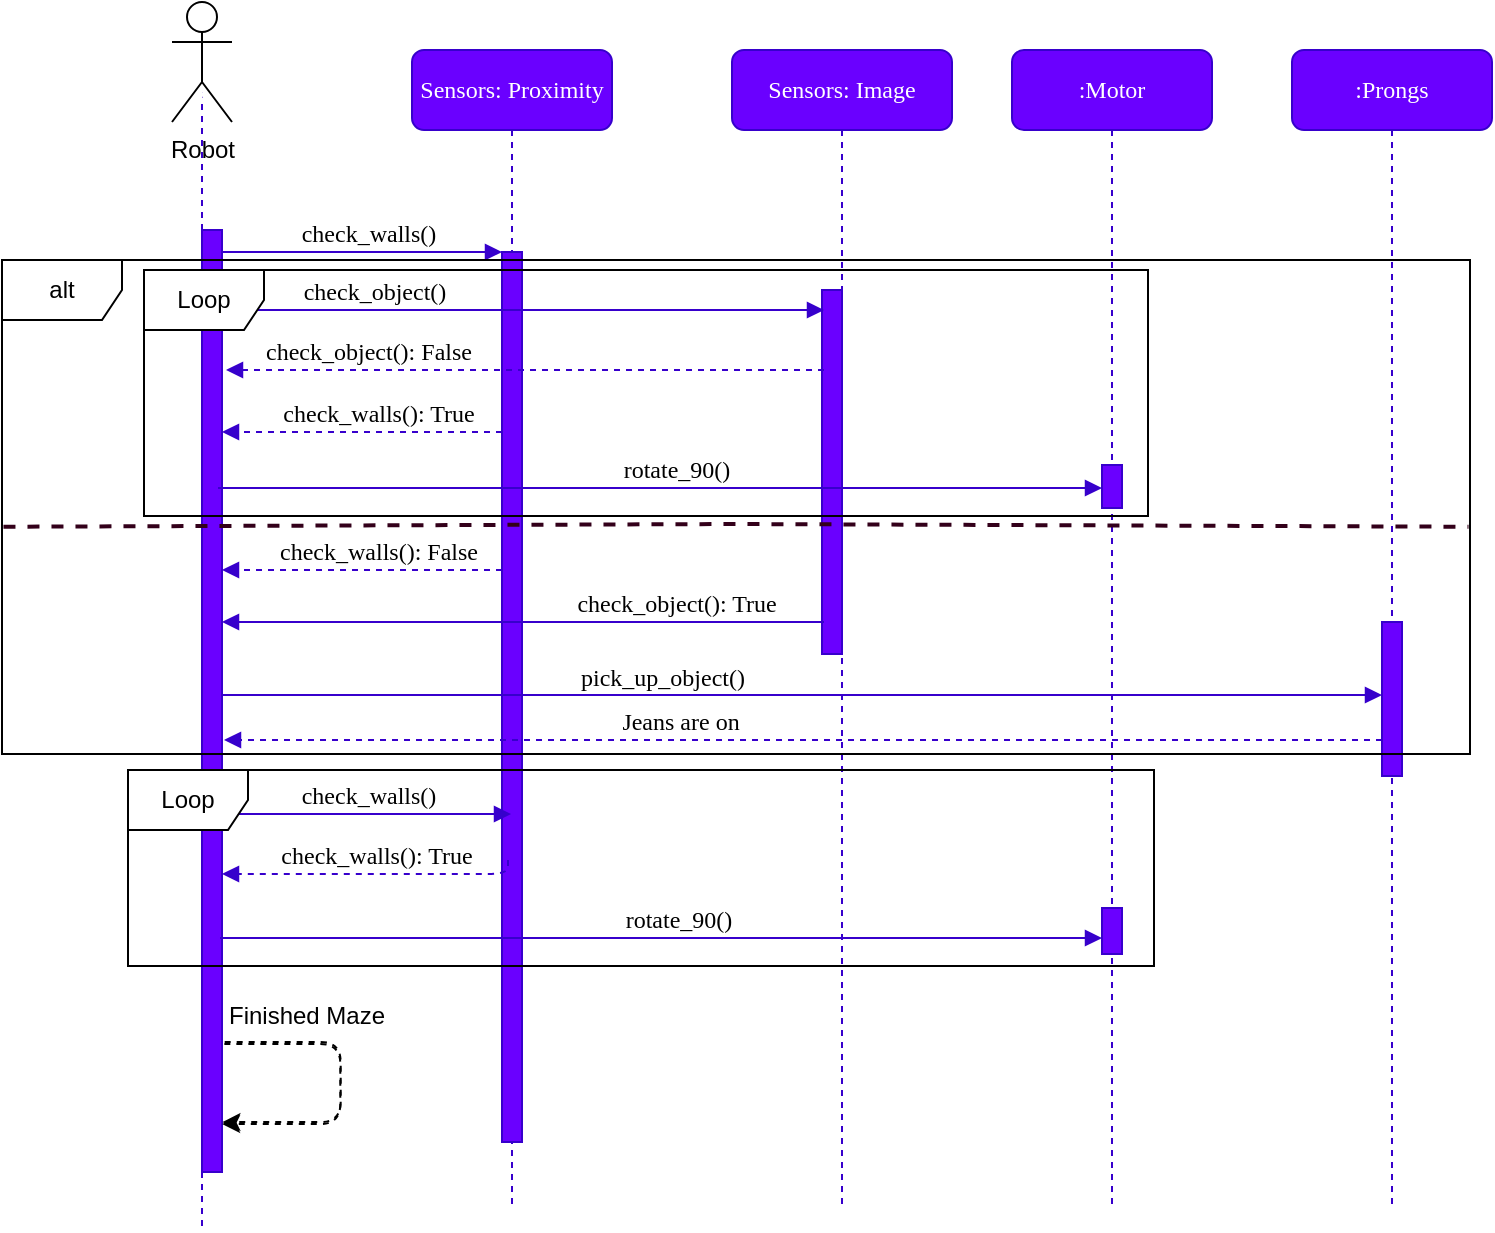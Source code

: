 <mxfile version="14.4.3" type="device"><diagram name="Page-1" id="13e1069c-82ec-6db2-03f1-153e76fe0fe0"><mxGraphModel dx="2105" dy="1065" grid="0" gridSize="10" guides="1" tooltips="1" connect="1" arrows="1" fold="1" page="1" pageScale="1" pageWidth="1100" pageHeight="850" background="#ffffff" math="0" shadow="0"><root><mxCell id="0"/><mxCell id="1" parent="0"/><mxCell id="7baba1c4bc27f4b0-2" value="Sensors: Proximity" style="shape=umlLifeline;perimeter=lifelinePerimeter;whiteSpace=wrap;html=1;container=1;collapsible=0;recursiveResize=0;outlineConnect=0;rounded=1;shadow=0;comic=0;labelBackgroundColor=none;strokeWidth=1;fontFamily=Verdana;fontSize=12;align=center;fillColor=#6a00ff;strokeColor=#3700CC;fontColor=#ffffff;" parent="1" vertex="1"><mxGeometry x="240" y="80" width="100" height="580" as="geometry"/></mxCell><mxCell id="7baba1c4bc27f4b0-10" value="" style="html=1;points=[];perimeter=orthogonalPerimeter;rounded=0;shadow=0;comic=0;labelBackgroundColor=none;strokeWidth=1;fontFamily=Verdana;fontSize=12;align=center;fillColor=#6a00ff;strokeColor=#3700CC;fontColor=#ffffff;" parent="7baba1c4bc27f4b0-2" vertex="1"><mxGeometry x="45" y="101" width="10" height="445" as="geometry"/></mxCell><mxCell id="7baba1c4bc27f4b0-3" value="Sensors: Image" style="shape=umlLifeline;perimeter=lifelinePerimeter;whiteSpace=wrap;html=1;container=1;collapsible=0;recursiveResize=0;outlineConnect=0;rounded=1;shadow=0;comic=0;labelBackgroundColor=none;strokeWidth=1;fontFamily=Verdana;fontSize=12;align=center;fillColor=#6a00ff;strokeColor=#3700CC;fontColor=#ffffff;" parent="1" vertex="1"><mxGeometry x="400" y="80" width="110" height="580" as="geometry"/></mxCell><mxCell id="7baba1c4bc27f4b0-13" value="" style="html=1;points=[];perimeter=orthogonalPerimeter;rounded=0;shadow=0;comic=0;labelBackgroundColor=none;strokeWidth=1;fontFamily=Verdana;fontSize=12;align=center;fillColor=#6a00ff;strokeColor=#3700CC;fontColor=#ffffff;" parent="7baba1c4bc27f4b0-3" vertex="1"><mxGeometry x="45" y="120" width="10" height="182" as="geometry"/></mxCell><mxCell id="7baba1c4bc27f4b0-4" value=":Motor" style="shape=umlLifeline;perimeter=lifelinePerimeter;whiteSpace=wrap;html=1;container=1;collapsible=0;recursiveResize=0;outlineConnect=0;rounded=1;shadow=0;comic=0;labelBackgroundColor=none;strokeWidth=1;fontFamily=Verdana;fontSize=12;align=center;fillColor=#6a00ff;strokeColor=#3700CC;fontColor=#ffffff;" parent="1" vertex="1"><mxGeometry x="540" y="80" width="100" height="580" as="geometry"/></mxCell><mxCell id="7baba1c4bc27f4b0-16" value="" style="html=1;points=[];perimeter=orthogonalPerimeter;rounded=0;shadow=0;comic=0;labelBackgroundColor=none;strokeWidth=1;fontFamily=Verdana;fontSize=12;align=center;fillColor=#6a00ff;strokeColor=#3700CC;fontColor=#ffffff;" parent="7baba1c4bc27f4b0-4" vertex="1"><mxGeometry x="45" y="207.5" width="10" height="21.5" as="geometry"/></mxCell><mxCell id="8jV_199-SeGqaky22mvX-5" value="" style="html=1;points=[];perimeter=orthogonalPerimeter;rounded=0;shadow=0;comic=0;labelBackgroundColor=none;strokeWidth=1;fontFamily=Verdana;fontSize=12;align=center;fillColor=#6a00ff;strokeColor=#3700CC;fontColor=#ffffff;" vertex="1" parent="7baba1c4bc27f4b0-4"><mxGeometry x="45" y="429" width="10" height="23" as="geometry"/></mxCell><mxCell id="7baba1c4bc27f4b0-5" value=":Prongs" style="shape=umlLifeline;perimeter=lifelinePerimeter;whiteSpace=wrap;html=1;container=1;collapsible=0;recursiveResize=0;outlineConnect=0;rounded=1;shadow=0;comic=0;labelBackgroundColor=none;strokeWidth=1;fontFamily=Verdana;fontSize=12;align=center;fillColor=#6a00ff;strokeColor=#3700CC;fontColor=#ffffff;" parent="1" vertex="1"><mxGeometry x="680" y="80" width="100" height="580" as="geometry"/></mxCell><mxCell id="7baba1c4bc27f4b0-19" value="" style="html=1;points=[];perimeter=orthogonalPerimeter;rounded=0;shadow=0;comic=0;labelBackgroundColor=none;strokeWidth=1;fontFamily=Verdana;fontSize=12;align=center;fillColor=#6a00ff;strokeColor=#3700CC;fontColor=#ffffff;" parent="7baba1c4bc27f4b0-5" vertex="1"><mxGeometry x="45" y="286" width="10" height="77" as="geometry"/></mxCell><mxCell id="7baba1c4bc27f4b0-8" value=":Robot" style="shape=umlLifeline;perimeter=lifelinePerimeter;whiteSpace=wrap;html=1;container=1;collapsible=0;recursiveResize=0;outlineConnect=0;rounded=1;shadow=0;comic=0;labelBackgroundColor=none;strokeWidth=1;fontFamily=Verdana;fontSize=12;align=center;fillColor=#6a00ff;strokeColor=#3700CC;fontColor=#ffffff;size=0;" parent="1" vertex="1"><mxGeometry x="90" y="101" width="90" height="569" as="geometry"/></mxCell><mxCell id="7baba1c4bc27f4b0-9" value="" style="html=1;points=[];perimeter=orthogonalPerimeter;rounded=0;shadow=0;comic=0;labelBackgroundColor=none;strokeWidth=1;fontFamily=Verdana;fontSize=12;align=center;fillColor=#6a00ff;strokeColor=#3700CC;fontColor=#ffffff;" parent="7baba1c4bc27f4b0-8" vertex="1"><mxGeometry x="45" y="69" width="10" height="471" as="geometry"/></mxCell><mxCell id="7baba1c4bc27f4b0-11" value="&lt;font color=&quot;#000000&quot;&gt;check_walls()&lt;/font&gt;" style="html=1;verticalAlign=bottom;endArrow=block;entryX=0;entryY=0;labelBackgroundColor=none;fontFamily=Verdana;fontSize=12;edgeStyle=elbowEdgeStyle;elbow=vertical;fillColor=#6a00ff;strokeColor=#3700CC;" parent="1" source="7baba1c4bc27f4b0-9" target="7baba1c4bc27f4b0-10" edge="1"><mxGeometry x="0.042" relative="1" as="geometry"><mxPoint x="220" y="190" as="sourcePoint"/><mxPoint as="offset"/></mxGeometry></mxCell><mxCell id="7baba1c4bc27f4b0-14" value="&lt;font color=&quot;#000000&quot;&gt;check_object()&lt;/font&gt;" style="html=1;verticalAlign=bottom;endArrow=block;labelBackgroundColor=none;fontFamily=Verdana;fontSize=12;edgeStyle=elbowEdgeStyle;elbow=vertical;fillColor=#6a00ff;strokeColor=#3700CC;" parent="1" source="7baba1c4bc27f4b0-8" edge="1"><mxGeometry x="-0.451" relative="1" as="geometry"><mxPoint x="290" y="200" as="sourcePoint"/><mxPoint x="446" y="210" as="targetPoint"/><Array as="points"><mxPoint x="320" y="210"/></Array><mxPoint as="offset"/></mxGeometry></mxCell><mxCell id="RD06-DpfFJrwMfAc28Nz-2" value="check_walls(): True" style="html=1;verticalAlign=bottom;endArrow=block;labelBackgroundColor=none;fontFamily=Verdana;fontSize=12;edgeStyle=elbowEdgeStyle;elbow=vertical;fillColor=#6a00ff;strokeColor=#3700CC;dashed=1;" parent="1" source="7baba1c4bc27f4b0-10" target="7baba1c4bc27f4b0-9" edge="1"><mxGeometry x="-0.111" relative="1" as="geometry"><mxPoint x="160.0" y="230" as="sourcePoint"/><mxPoint x="295.0" y="230" as="targetPoint"/><mxPoint as="offset"/><Array as="points"><mxPoint x="265" y="271"/><mxPoint x="260" y="260"/><mxPoint x="270" y="270"/><mxPoint x="250" y="250"/><mxPoint x="240" y="240"/></Array></mxGeometry></mxCell><mxCell id="RD06-DpfFJrwMfAc28Nz-4" value="&lt;font color=&quot;#000000&quot;&gt;check_object(): False&lt;/font&gt;" style="html=1;verticalAlign=bottom;endArrow=block;labelBackgroundColor=none;fontFamily=Verdana;fontSize=12;edgeStyle=elbowEdgeStyle;elbow=vertical;fillColor=#6a00ff;strokeColor=#3700CC;dashed=1;" parent="1" edge="1"><mxGeometry x="0.525" relative="1" as="geometry"><mxPoint x="446" y="240" as="sourcePoint"/><mxPoint x="147" y="240" as="targetPoint"/><mxPoint as="offset"/><Array as="points"><mxPoint x="400" y="240"/><mxPoint x="405" y="220"/><mxPoint x="395" y="210"/></Array></mxGeometry></mxCell><mxCell id="RD06-DpfFJrwMfAc28Nz-5" value="alt" style="shape=umlFrame;whiteSpace=wrap;html=1;strokeColor=#000000;" parent="1" vertex="1"><mxGeometry x="35" y="185" width="734" height="247" as="geometry"/></mxCell><mxCell id="RD06-DpfFJrwMfAc28Nz-8" value="&lt;font color=&quot;#000000&quot;&gt;check_object(): True&lt;/font&gt;" style="html=1;verticalAlign=bottom;endArrow=block;labelBackgroundColor=none;fontFamily=Verdana;fontSize=12;edgeStyle=elbowEdgeStyle;elbow=vertical;fillColor=#6a00ff;strokeColor=#3700CC;" parent="1" target="7baba1c4bc27f4b0-9" edge="1"><mxGeometry x="-0.508" relative="1" as="geometry"><mxPoint x="446" y="366" as="sourcePoint"/><mxPoint x="291" y="340" as="targetPoint"/><mxPoint as="offset"/><Array as="points"><mxPoint x="338" y="366"/><mxPoint x="273" y="356"/><mxPoint x="260" y="340"/><mxPoint x="396" y="340"/><mxPoint x="401" y="320"/><mxPoint x="391" y="310"/></Array></mxGeometry></mxCell><mxCell id="RD06-DpfFJrwMfAc28Nz-9" value="&lt;font color=&quot;#000000&quot;&gt;rotate_90()&lt;/font&gt;" style="html=1;verticalAlign=bottom;endArrow=block;labelBackgroundColor=none;fontFamily=Verdana;fontSize=12;edgeStyle=elbowEdgeStyle;elbow=vertical;fillColor=#6a00ff;strokeColor=#3700CC;" parent="1" target="7baba1c4bc27f4b0-16" edge="1"><mxGeometry x="0.037" relative="1" as="geometry"><mxPoint x="143" y="299" as="sourcePoint"/><mxPoint x="288" y="283" as="targetPoint"/><mxPoint as="offset"/><Array as="points"><mxPoint x="507" y="299"/></Array></mxGeometry></mxCell><mxCell id="RD06-DpfFJrwMfAc28Nz-10" value="&lt;font color=&quot;#000000&quot;&gt;Robot&lt;/font&gt;" style="shape=umlActor;verticalLabelPosition=bottom;verticalAlign=top;html=1;outlineConnect=0;strokeColor=#000000;" parent="1" vertex="1"><mxGeometry x="120" y="56" width="30" height="60" as="geometry"/></mxCell><mxCell id="RD06-DpfFJrwMfAc28Nz-14" value="&lt;font color=&quot;#000000&quot;&gt;check_walls(): True&lt;/font&gt;" style="html=1;verticalAlign=bottom;endArrow=block;labelBackgroundColor=none;fontFamily=Verdana;fontSize=12;edgeStyle=elbowEdgeStyle;elbow=vertical;fillColor=#6a00ff;strokeColor=#3700CC;dashed=1;" parent="1" edge="1"><mxGeometry x="-0.027" relative="1" as="geometry"><mxPoint x="288" y="485" as="sourcePoint"/><mxPoint x="145" y="492" as="targetPoint"/><mxPoint as="offset"/><Array as="points"><mxPoint x="203" y="492"/><mxPoint x="245" y="497"/><mxPoint x="229" y="487"/><mxPoint x="534" y="731"/></Array></mxGeometry></mxCell><mxCell id="RD06-DpfFJrwMfAc28Nz-16" value="&lt;font color=&quot;#000000&quot;&gt;check_walls(): False&lt;/font&gt;" style="html=1;verticalAlign=bottom;endArrow=block;labelBackgroundColor=none;fontFamily=Verdana;fontSize=12;edgeStyle=elbowEdgeStyle;elbow=vertical;fillColor=#6a00ff;strokeColor=#3700CC;dashed=1;" parent="1" edge="1"><mxGeometry x="-0.111" relative="1" as="geometry"><mxPoint x="285" y="340" as="sourcePoint"/><mxPoint x="145.0" y="340" as="targetPoint"/><mxPoint as="offset"/><Array as="points"><mxPoint x="265" y="340"/><mxPoint x="260" y="329"/><mxPoint x="270" y="339"/><mxPoint x="250" y="319"/><mxPoint x="240" y="309"/></Array></mxGeometry></mxCell><mxCell id="RD06-DpfFJrwMfAc28Nz-17" value="Jeans are on" style="html=1;verticalAlign=bottom;endArrow=block;labelBackgroundColor=none;fontFamily=Verdana;fontSize=12;edgeStyle=elbowEdgeStyle;elbow=vertical;fillColor=#6a00ff;strokeColor=#3700CC;dashed=1;" parent="1" edge="1" source="7baba1c4bc27f4b0-19"><mxGeometry x="0.213" relative="1" as="geometry"><mxPoint x="718" y="425" as="sourcePoint"/><mxPoint x="146" y="425" as="targetPoint"/><mxPoint as="offset"/><Array as="points"><mxPoint x="561" y="425"/><mxPoint x="548" y="409"/><mxPoint x="684" y="409"/><mxPoint x="689" y="389"/><mxPoint x="679" y="379"/></Array></mxGeometry></mxCell><mxCell id="RD06-DpfFJrwMfAc28Nz-18" value="" style="endArrow=none;dashed=1;html=1;strokeWidth=2;entryX=0.999;entryY=0.54;entryDx=0;entryDy=0;entryPerimeter=0;fillColor=#1ba1e2;strokeColor=#33001A;exitX=0.001;exitY=0.54;exitDx=0;exitDy=0;exitPerimeter=0;" parent="1" source="RD06-DpfFJrwMfAc28Nz-5" target="RD06-DpfFJrwMfAc28Nz-5" edge="1"><mxGeometry width="50" height="50" relative="1" as="geometry"><mxPoint x="474" y="558" as="sourcePoint"/><mxPoint x="466" y="309" as="targetPoint"/><Array as="points"><mxPoint x="402" y="317"/></Array></mxGeometry></mxCell><mxCell id="8jV_199-SeGqaky22mvX-2" value="check_walls()" style="html=1;verticalAlign=bottom;endArrow=block;labelBackgroundColor=none;fontFamily=Verdana;fontSize=12;edgeStyle=elbowEdgeStyle;elbow=vertical;fillColor=#6a00ff;strokeColor=#3700CC;" edge="1" parent="1" target="7baba1c4bc27f4b0-2"><mxGeometry x="0.037" relative="1" as="geometry"><mxPoint x="140" y="462" as="sourcePoint"/><mxPoint x="224" y="468" as="targetPoint"/><mxPoint as="offset"/><Array as="points"><mxPoint x="247" y="462"/></Array></mxGeometry></mxCell><mxCell id="8jV_199-SeGqaky22mvX-4" value="rotate_90()" style="html=1;verticalAlign=bottom;endArrow=block;labelBackgroundColor=none;fontFamily=Verdana;fontSize=12;edgeStyle=elbowEdgeStyle;elbow=vertical;fillColor=#6a00ff;strokeColor=#3700CC;" edge="1" parent="1" target="8jV_199-SeGqaky22mvX-5"><mxGeometry x="0.037" relative="1" as="geometry"><mxPoint x="144" y="524" as="sourcePoint"/><mxPoint x="293.5" y="524" as="targetPoint"/><mxPoint as="offset"/><Array as="points"><mxPoint x="251" y="524"/></Array></mxGeometry></mxCell><mxCell id="8jV_199-SeGqaky22mvX-3" value="&lt;font color=&quot;#000000&quot;&gt;pick_up_object()&lt;/font&gt;" style="html=1;verticalAlign=bottom;endArrow=block;labelBackgroundColor=none;fontFamily=Verdana;fontSize=12;edgeStyle=elbowEdgeStyle;elbow=vertical;fillColor=#6a00ff;strokeColor=#3700CC;entryX=0;entryY=0.474;entryDx=0;entryDy=0;entryPerimeter=0;" edge="1" parent="1" source="7baba1c4bc27f4b0-9" target="7baba1c4bc27f4b0-19"><mxGeometry x="-0.241" relative="1" as="geometry"><mxPoint x="144" y="719" as="sourcePoint"/><mxPoint x="945" y="406" as="targetPoint"/><mxPoint as="offset"/><Array as="points"/></mxGeometry></mxCell><mxCell id="8jV_199-SeGqaky22mvX-7" value="Finished Maze" style="text;html=1;align=center;verticalAlign=middle;resizable=0;points=[];autosize=1;" vertex="1" parent="1"><mxGeometry x="143" y="554" width="88" height="18" as="geometry"/></mxCell><mxCell id="8jV_199-SeGqaky22mvX-8" value="Loop" style="shape=umlFrame;whiteSpace=wrap;html=1;" vertex="1" parent="1"><mxGeometry x="98" y="440" width="513" height="98" as="geometry"/></mxCell><mxCell id="8jV_199-SeGqaky22mvX-9" value="Loop" style="shape=umlFrame;whiteSpace=wrap;html=1;" vertex="1" parent="1"><mxGeometry x="106" y="190" width="502" height="123" as="geometry"/></mxCell><mxCell id="8jV_199-SeGqaky22mvX-10" value="" style="edgeStyle=segmentEdgeStyle;endArrow=classic;html=1;dashed=1;entryX=1.083;entryY=0.913;entryDx=0;entryDy=0;entryPerimeter=0;" edge="1" parent="1"><mxGeometry width="50" height="50" relative="1" as="geometry"><mxPoint x="146.17" y="577" as="sourcePoint"/><mxPoint x="145.0" y="617.023" as="targetPoint"/><Array as="points"><mxPoint x="204.17" y="577"/><mxPoint x="204.17" y="617"/></Array></mxGeometry></mxCell><mxCell id="8jV_199-SeGqaky22mvX-13" value="" style="edgeStyle=segmentEdgeStyle;endArrow=classic;html=1;dashed=1;entryX=1.083;entryY=0.913;entryDx=0;entryDy=0;entryPerimeter=0;" edge="1" parent="1"><mxGeometry width="50" height="50" relative="1" as="geometry"><mxPoint x="146.34" y="576" as="sourcePoint"/><mxPoint x="145.17" y="616.023" as="targetPoint"/><Array as="points"><mxPoint x="204.34" y="576"/><mxPoint x="204.34" y="616"/></Array></mxGeometry></mxCell></root></mxGraphModel></diagram></mxfile>